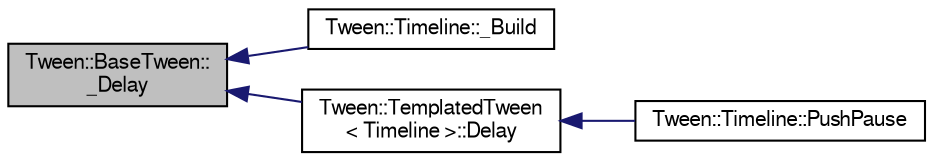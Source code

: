 digraph "Tween::BaseTween::_Delay"
{
  bgcolor="transparent";
  edge [fontname="FreeSans",fontsize="10",labelfontname="FreeSans",labelfontsize="10"];
  node [fontname="FreeSans",fontsize="10",shape=record];
  rankdir="LR";
  Node1 [label="Tween::BaseTween::\l_Delay",height=0.2,width=0.4,color="black", fillcolor="grey75", style="filled" fontcolor="black"];
  Node1 -> Node2 [dir="back",color="midnightblue",fontsize="10",style="solid",fontname="FreeSans"];
  Node2 [label="Tween::Timeline::_Build",height=0.2,width=0.4,color="black",URL="$classTween_1_1Timeline.html#adb5d4611ff1777510c7f115c94aec7e9"];
  Node1 -> Node3 [dir="back",color="midnightblue",fontsize="10",style="solid",fontname="FreeSans"];
  Node3 [label="Tween::TemplatedTween\l\< Timeline \>::Delay",height=0.2,width=0.4,color="black",URL="$classTween_1_1TemplatedTween.html#a606a2e90cece7bcfb149747a588eacca"];
  Node3 -> Node4 [dir="back",color="midnightblue",fontsize="10",style="solid",fontname="FreeSans"];
  Node4 [label="Tween::Timeline::PushPause",height=0.2,width=0.4,color="black",URL="$classTween_1_1Timeline.html#aa721cca8f67051f18ce1a488f204aa78"];
}
